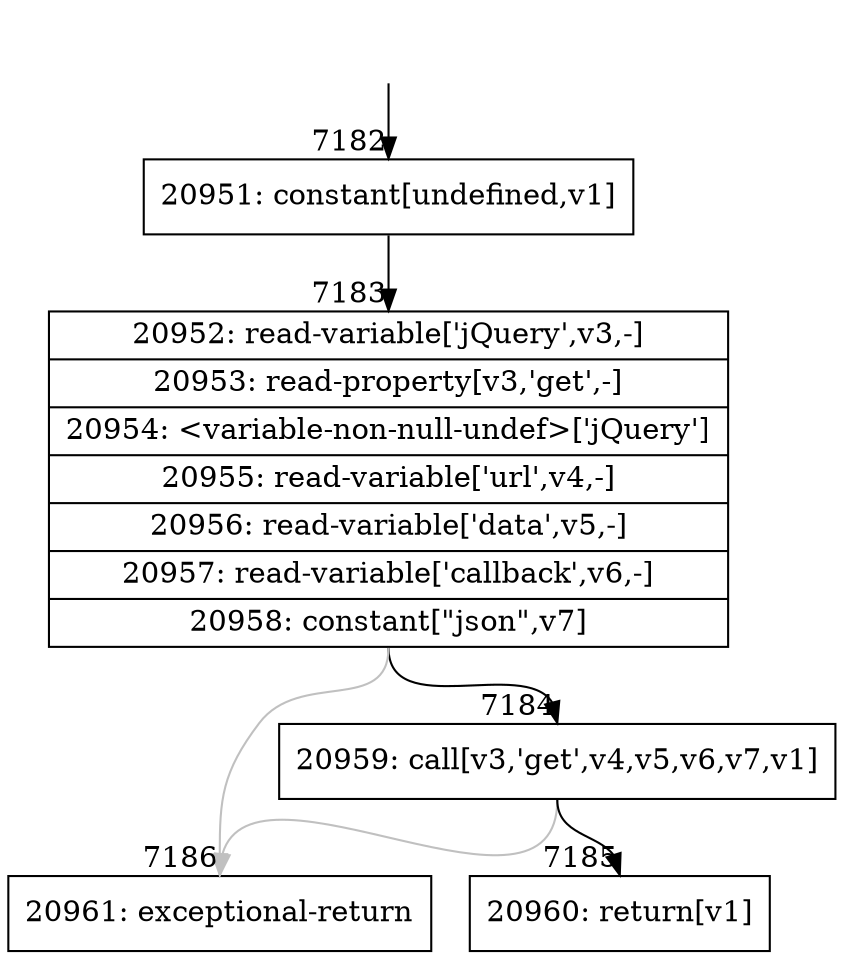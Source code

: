 digraph {
rankdir="TD"
BB_entry462[shape=none,label=""];
BB_entry462 -> BB7182 [tailport=s, headport=n, headlabel="    7182"]
BB7182 [shape=record label="{20951: constant[undefined,v1]}" ] 
BB7182 -> BB7183 [tailport=s, headport=n, headlabel="      7183"]
BB7183 [shape=record label="{20952: read-variable['jQuery',v3,-]|20953: read-property[v3,'get',-]|20954: \<variable-non-null-undef\>['jQuery']|20955: read-variable['url',v4,-]|20956: read-variable['data',v5,-]|20957: read-variable['callback',v6,-]|20958: constant[\"json\",v7]}" ] 
BB7183 -> BB7184 [tailport=s, headport=n, headlabel="      7184"]
BB7183 -> BB7186 [tailport=s, headport=n, color=gray, headlabel="      7186"]
BB7184 [shape=record label="{20959: call[v3,'get',v4,v5,v6,v7,v1]}" ] 
BB7184 -> BB7185 [tailport=s, headport=n, headlabel="      7185"]
BB7184 -> BB7186 [tailport=s, headport=n, color=gray]
BB7185 [shape=record label="{20960: return[v1]}" ] 
BB7186 [shape=record label="{20961: exceptional-return}" ] 
}
